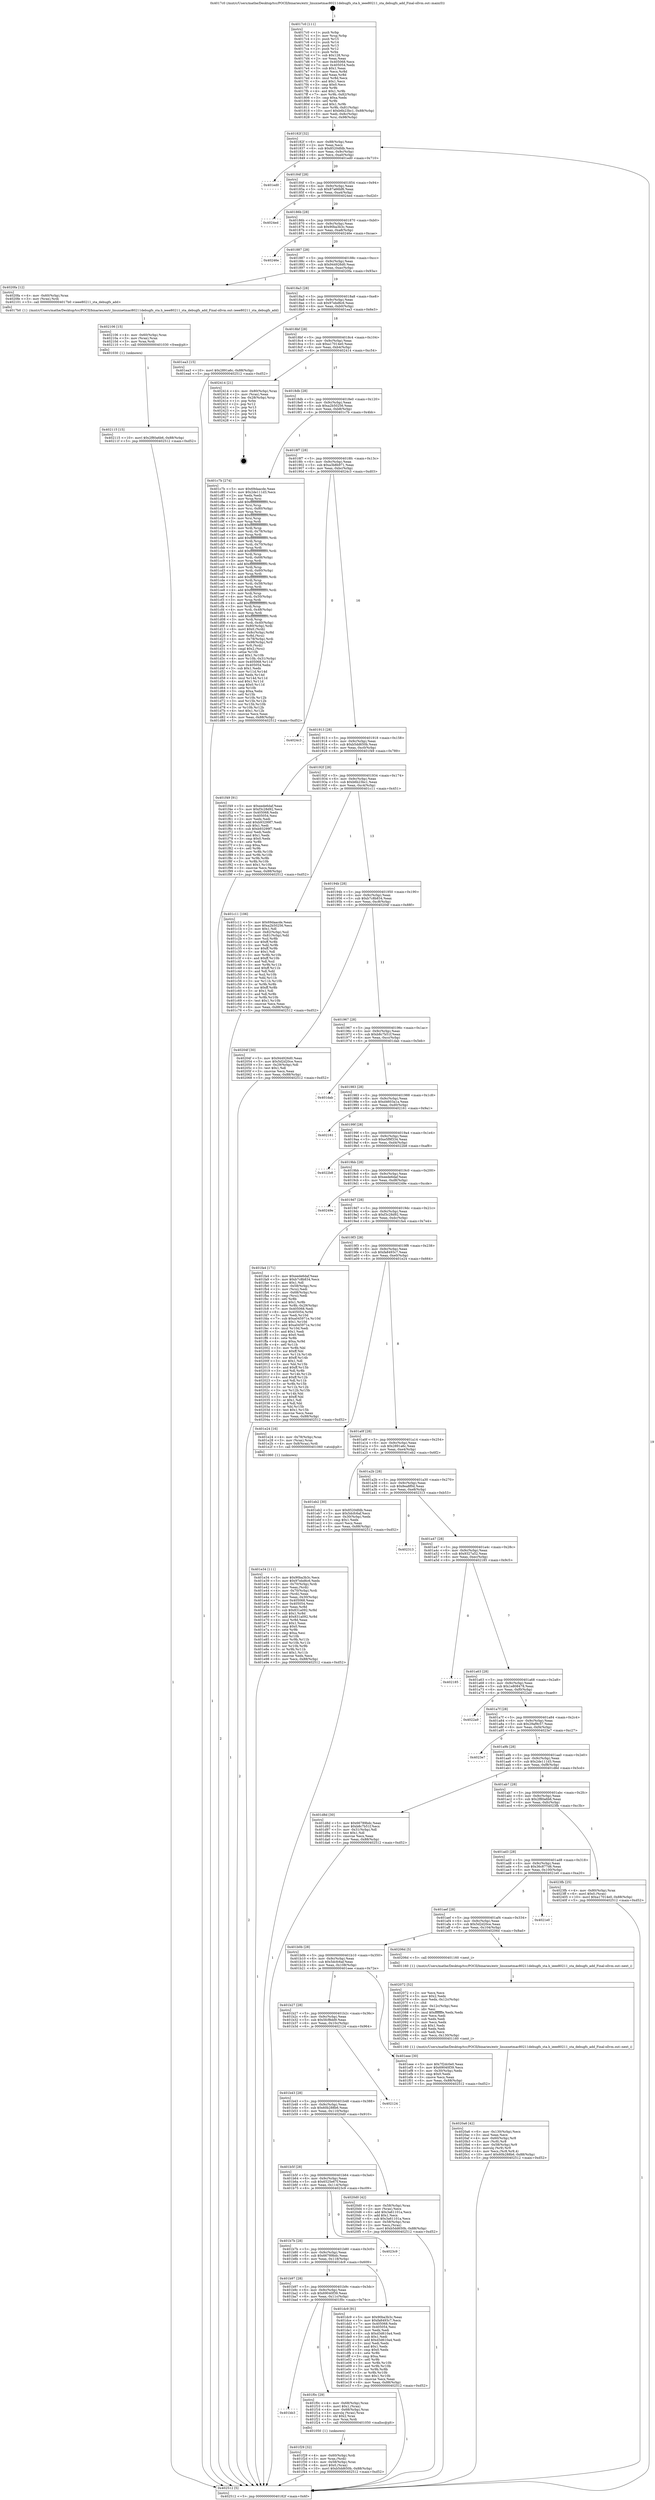 digraph "0x4017c0" {
  label = "0x4017c0 (/mnt/c/Users/mathe/Desktop/tcc/POCII/binaries/extr_linuxnetmac80211debugfs_sta.h_ieee80211_sta_debugfs_add_Final-ollvm.out::main(0))"
  labelloc = "t"
  node[shape=record]

  Entry [label="",width=0.3,height=0.3,shape=circle,fillcolor=black,style=filled]
  "0x40182f" [label="{
     0x40182f [32]\l
     | [instrs]\l
     &nbsp;&nbsp;0x40182f \<+6\>: mov -0x88(%rbp),%eax\l
     &nbsp;&nbsp;0x401835 \<+2\>: mov %eax,%ecx\l
     &nbsp;&nbsp;0x401837 \<+6\>: sub $0x8520dfdb,%ecx\l
     &nbsp;&nbsp;0x40183d \<+6\>: mov %eax,-0x9c(%rbp)\l
     &nbsp;&nbsp;0x401843 \<+6\>: mov %ecx,-0xa0(%rbp)\l
     &nbsp;&nbsp;0x401849 \<+6\>: je 0000000000401ed0 \<main+0x710\>\l
  }"]
  "0x401ed0" [label="{
     0x401ed0\l
  }", style=dashed]
  "0x40184f" [label="{
     0x40184f [28]\l
     | [instrs]\l
     &nbsp;&nbsp;0x40184f \<+5\>: jmp 0000000000401854 \<main+0x94\>\l
     &nbsp;&nbsp;0x401854 \<+6\>: mov -0x9c(%rbp),%eax\l
     &nbsp;&nbsp;0x40185a \<+5\>: sub $0x87a66bf6,%eax\l
     &nbsp;&nbsp;0x40185f \<+6\>: mov %eax,-0xa4(%rbp)\l
     &nbsp;&nbsp;0x401865 \<+6\>: je 00000000004024ed \<main+0xd2d\>\l
  }"]
  Exit [label="",width=0.3,height=0.3,shape=circle,fillcolor=black,style=filled,peripheries=2]
  "0x4024ed" [label="{
     0x4024ed\l
  }", style=dashed]
  "0x40186b" [label="{
     0x40186b [28]\l
     | [instrs]\l
     &nbsp;&nbsp;0x40186b \<+5\>: jmp 0000000000401870 \<main+0xb0\>\l
     &nbsp;&nbsp;0x401870 \<+6\>: mov -0x9c(%rbp),%eax\l
     &nbsp;&nbsp;0x401876 \<+5\>: sub $0x90ba3b3c,%eax\l
     &nbsp;&nbsp;0x40187b \<+6\>: mov %eax,-0xa8(%rbp)\l
     &nbsp;&nbsp;0x401881 \<+6\>: je 000000000040246e \<main+0xcae\>\l
  }"]
  "0x402115" [label="{
     0x402115 [15]\l
     | [instrs]\l
     &nbsp;&nbsp;0x402115 \<+10\>: movl $0x2f80a6b6,-0x88(%rbp)\l
     &nbsp;&nbsp;0x40211f \<+5\>: jmp 0000000000402512 \<main+0xd52\>\l
  }"]
  "0x40246e" [label="{
     0x40246e\l
  }", style=dashed]
  "0x401887" [label="{
     0x401887 [28]\l
     | [instrs]\l
     &nbsp;&nbsp;0x401887 \<+5\>: jmp 000000000040188c \<main+0xcc\>\l
     &nbsp;&nbsp;0x40188c \<+6\>: mov -0x9c(%rbp),%eax\l
     &nbsp;&nbsp;0x401892 \<+5\>: sub $0x944926d0,%eax\l
     &nbsp;&nbsp;0x401897 \<+6\>: mov %eax,-0xac(%rbp)\l
     &nbsp;&nbsp;0x40189d \<+6\>: je 00000000004020fa \<main+0x93a\>\l
  }"]
  "0x402106" [label="{
     0x402106 [15]\l
     | [instrs]\l
     &nbsp;&nbsp;0x402106 \<+4\>: mov -0x60(%rbp),%rax\l
     &nbsp;&nbsp;0x40210a \<+3\>: mov (%rax),%rax\l
     &nbsp;&nbsp;0x40210d \<+3\>: mov %rax,%rdi\l
     &nbsp;&nbsp;0x402110 \<+5\>: call 0000000000401030 \<free@plt\>\l
     | [calls]\l
     &nbsp;&nbsp;0x401030 \{1\} (unknown)\l
  }"]
  "0x4020fa" [label="{
     0x4020fa [12]\l
     | [instrs]\l
     &nbsp;&nbsp;0x4020fa \<+4\>: mov -0x60(%rbp),%rax\l
     &nbsp;&nbsp;0x4020fe \<+3\>: mov (%rax),%rdi\l
     &nbsp;&nbsp;0x402101 \<+5\>: call 00000000004017b0 \<ieee80211_sta_debugfs_add\>\l
     | [calls]\l
     &nbsp;&nbsp;0x4017b0 \{1\} (/mnt/c/Users/mathe/Desktop/tcc/POCII/binaries/extr_linuxnetmac80211debugfs_sta.h_ieee80211_sta_debugfs_add_Final-ollvm.out::ieee80211_sta_debugfs_add)\l
  }"]
  "0x4018a3" [label="{
     0x4018a3 [28]\l
     | [instrs]\l
     &nbsp;&nbsp;0x4018a3 \<+5\>: jmp 00000000004018a8 \<main+0xe8\>\l
     &nbsp;&nbsp;0x4018a8 \<+6\>: mov -0x9c(%rbp),%eax\l
     &nbsp;&nbsp;0x4018ae \<+5\>: sub $0x97ebd6c6,%eax\l
     &nbsp;&nbsp;0x4018b3 \<+6\>: mov %eax,-0xb0(%rbp)\l
     &nbsp;&nbsp;0x4018b9 \<+6\>: je 0000000000401ea3 \<main+0x6e3\>\l
  }"]
  "0x4020a6" [label="{
     0x4020a6 [42]\l
     | [instrs]\l
     &nbsp;&nbsp;0x4020a6 \<+6\>: mov -0x130(%rbp),%ecx\l
     &nbsp;&nbsp;0x4020ac \<+3\>: imul %eax,%ecx\l
     &nbsp;&nbsp;0x4020af \<+4\>: mov -0x60(%rbp),%r8\l
     &nbsp;&nbsp;0x4020b3 \<+3\>: mov (%r8),%r8\l
     &nbsp;&nbsp;0x4020b6 \<+4\>: mov -0x58(%rbp),%r9\l
     &nbsp;&nbsp;0x4020ba \<+3\>: movslq (%r9),%r9\l
     &nbsp;&nbsp;0x4020bd \<+4\>: mov %ecx,(%r8,%r9,4)\l
     &nbsp;&nbsp;0x4020c1 \<+10\>: movl $0x60b288b6,-0x88(%rbp)\l
     &nbsp;&nbsp;0x4020cb \<+5\>: jmp 0000000000402512 \<main+0xd52\>\l
  }"]
  "0x401ea3" [label="{
     0x401ea3 [15]\l
     | [instrs]\l
     &nbsp;&nbsp;0x401ea3 \<+10\>: movl $0x2891a6c,-0x88(%rbp)\l
     &nbsp;&nbsp;0x401ead \<+5\>: jmp 0000000000402512 \<main+0xd52\>\l
  }"]
  "0x4018bf" [label="{
     0x4018bf [28]\l
     | [instrs]\l
     &nbsp;&nbsp;0x4018bf \<+5\>: jmp 00000000004018c4 \<main+0x104\>\l
     &nbsp;&nbsp;0x4018c4 \<+6\>: mov -0x9c(%rbp),%eax\l
     &nbsp;&nbsp;0x4018ca \<+5\>: sub $0xa17014e0,%eax\l
     &nbsp;&nbsp;0x4018cf \<+6\>: mov %eax,-0xb4(%rbp)\l
     &nbsp;&nbsp;0x4018d5 \<+6\>: je 0000000000402414 \<main+0xc54\>\l
  }"]
  "0x402072" [label="{
     0x402072 [52]\l
     | [instrs]\l
     &nbsp;&nbsp;0x402072 \<+2\>: xor %ecx,%ecx\l
     &nbsp;&nbsp;0x402074 \<+5\>: mov $0x2,%edx\l
     &nbsp;&nbsp;0x402079 \<+6\>: mov %edx,-0x12c(%rbp)\l
     &nbsp;&nbsp;0x40207f \<+1\>: cltd\l
     &nbsp;&nbsp;0x402080 \<+6\>: mov -0x12c(%rbp),%esi\l
     &nbsp;&nbsp;0x402086 \<+2\>: idiv %esi\l
     &nbsp;&nbsp;0x402088 \<+6\>: imul $0xfffffffe,%edx,%edx\l
     &nbsp;&nbsp;0x40208e \<+2\>: mov %ecx,%edi\l
     &nbsp;&nbsp;0x402090 \<+2\>: sub %edx,%edi\l
     &nbsp;&nbsp;0x402092 \<+2\>: mov %ecx,%edx\l
     &nbsp;&nbsp;0x402094 \<+3\>: sub $0x1,%edx\l
     &nbsp;&nbsp;0x402097 \<+2\>: add %edx,%edi\l
     &nbsp;&nbsp;0x402099 \<+2\>: sub %edi,%ecx\l
     &nbsp;&nbsp;0x40209b \<+6\>: mov %ecx,-0x130(%rbp)\l
     &nbsp;&nbsp;0x4020a1 \<+5\>: call 0000000000401160 \<next_i\>\l
     | [calls]\l
     &nbsp;&nbsp;0x401160 \{1\} (/mnt/c/Users/mathe/Desktop/tcc/POCII/binaries/extr_linuxnetmac80211debugfs_sta.h_ieee80211_sta_debugfs_add_Final-ollvm.out::next_i)\l
  }"]
  "0x402414" [label="{
     0x402414 [21]\l
     | [instrs]\l
     &nbsp;&nbsp;0x402414 \<+4\>: mov -0x80(%rbp),%rax\l
     &nbsp;&nbsp;0x402418 \<+2\>: mov (%rax),%eax\l
     &nbsp;&nbsp;0x40241a \<+4\>: lea -0x28(%rbp),%rsp\l
     &nbsp;&nbsp;0x40241e \<+1\>: pop %rbx\l
     &nbsp;&nbsp;0x40241f \<+2\>: pop %r12\l
     &nbsp;&nbsp;0x402421 \<+2\>: pop %r13\l
     &nbsp;&nbsp;0x402423 \<+2\>: pop %r14\l
     &nbsp;&nbsp;0x402425 \<+2\>: pop %r15\l
     &nbsp;&nbsp;0x402427 \<+1\>: pop %rbp\l
     &nbsp;&nbsp;0x402428 \<+1\>: ret\l
  }"]
  "0x4018db" [label="{
     0x4018db [28]\l
     | [instrs]\l
     &nbsp;&nbsp;0x4018db \<+5\>: jmp 00000000004018e0 \<main+0x120\>\l
     &nbsp;&nbsp;0x4018e0 \<+6\>: mov -0x9c(%rbp),%eax\l
     &nbsp;&nbsp;0x4018e6 \<+5\>: sub $0xa2b50256,%eax\l
     &nbsp;&nbsp;0x4018eb \<+6\>: mov %eax,-0xb8(%rbp)\l
     &nbsp;&nbsp;0x4018f1 \<+6\>: je 0000000000401c7b \<main+0x4bb\>\l
  }"]
  "0x401f29" [label="{
     0x401f29 [32]\l
     | [instrs]\l
     &nbsp;&nbsp;0x401f29 \<+4\>: mov -0x60(%rbp),%rdi\l
     &nbsp;&nbsp;0x401f2d \<+3\>: mov %rax,(%rdi)\l
     &nbsp;&nbsp;0x401f30 \<+4\>: mov -0x58(%rbp),%rax\l
     &nbsp;&nbsp;0x401f34 \<+6\>: movl $0x0,(%rax)\l
     &nbsp;&nbsp;0x401f3a \<+10\>: movl $0xb5dd650b,-0x88(%rbp)\l
     &nbsp;&nbsp;0x401f44 \<+5\>: jmp 0000000000402512 \<main+0xd52\>\l
  }"]
  "0x401c7b" [label="{
     0x401c7b [274]\l
     | [instrs]\l
     &nbsp;&nbsp;0x401c7b \<+5\>: mov $0x69daacde,%eax\l
     &nbsp;&nbsp;0x401c80 \<+5\>: mov $0x2de111d3,%ecx\l
     &nbsp;&nbsp;0x401c85 \<+2\>: xor %edx,%edx\l
     &nbsp;&nbsp;0x401c87 \<+3\>: mov %rsp,%rsi\l
     &nbsp;&nbsp;0x401c8a \<+4\>: add $0xfffffffffffffff0,%rsi\l
     &nbsp;&nbsp;0x401c8e \<+3\>: mov %rsi,%rsp\l
     &nbsp;&nbsp;0x401c91 \<+4\>: mov %rsi,-0x80(%rbp)\l
     &nbsp;&nbsp;0x401c95 \<+3\>: mov %rsp,%rsi\l
     &nbsp;&nbsp;0x401c98 \<+4\>: add $0xfffffffffffffff0,%rsi\l
     &nbsp;&nbsp;0x401c9c \<+3\>: mov %rsi,%rsp\l
     &nbsp;&nbsp;0x401c9f \<+3\>: mov %rsp,%rdi\l
     &nbsp;&nbsp;0x401ca2 \<+4\>: add $0xfffffffffffffff0,%rdi\l
     &nbsp;&nbsp;0x401ca6 \<+3\>: mov %rdi,%rsp\l
     &nbsp;&nbsp;0x401ca9 \<+4\>: mov %rdi,-0x78(%rbp)\l
     &nbsp;&nbsp;0x401cad \<+3\>: mov %rsp,%rdi\l
     &nbsp;&nbsp;0x401cb0 \<+4\>: add $0xfffffffffffffff0,%rdi\l
     &nbsp;&nbsp;0x401cb4 \<+3\>: mov %rdi,%rsp\l
     &nbsp;&nbsp;0x401cb7 \<+4\>: mov %rdi,-0x70(%rbp)\l
     &nbsp;&nbsp;0x401cbb \<+3\>: mov %rsp,%rdi\l
     &nbsp;&nbsp;0x401cbe \<+4\>: add $0xfffffffffffffff0,%rdi\l
     &nbsp;&nbsp;0x401cc2 \<+3\>: mov %rdi,%rsp\l
     &nbsp;&nbsp;0x401cc5 \<+4\>: mov %rdi,-0x68(%rbp)\l
     &nbsp;&nbsp;0x401cc9 \<+3\>: mov %rsp,%rdi\l
     &nbsp;&nbsp;0x401ccc \<+4\>: add $0xfffffffffffffff0,%rdi\l
     &nbsp;&nbsp;0x401cd0 \<+3\>: mov %rdi,%rsp\l
     &nbsp;&nbsp;0x401cd3 \<+4\>: mov %rdi,-0x60(%rbp)\l
     &nbsp;&nbsp;0x401cd7 \<+3\>: mov %rsp,%rdi\l
     &nbsp;&nbsp;0x401cda \<+4\>: add $0xfffffffffffffff0,%rdi\l
     &nbsp;&nbsp;0x401cde \<+3\>: mov %rdi,%rsp\l
     &nbsp;&nbsp;0x401ce1 \<+4\>: mov %rdi,-0x58(%rbp)\l
     &nbsp;&nbsp;0x401ce5 \<+3\>: mov %rsp,%rdi\l
     &nbsp;&nbsp;0x401ce8 \<+4\>: add $0xfffffffffffffff0,%rdi\l
     &nbsp;&nbsp;0x401cec \<+3\>: mov %rdi,%rsp\l
     &nbsp;&nbsp;0x401cef \<+4\>: mov %rdi,-0x50(%rbp)\l
     &nbsp;&nbsp;0x401cf3 \<+3\>: mov %rsp,%rdi\l
     &nbsp;&nbsp;0x401cf6 \<+4\>: add $0xfffffffffffffff0,%rdi\l
     &nbsp;&nbsp;0x401cfa \<+3\>: mov %rdi,%rsp\l
     &nbsp;&nbsp;0x401cfd \<+4\>: mov %rdi,-0x48(%rbp)\l
     &nbsp;&nbsp;0x401d01 \<+3\>: mov %rsp,%rdi\l
     &nbsp;&nbsp;0x401d04 \<+4\>: add $0xfffffffffffffff0,%rdi\l
     &nbsp;&nbsp;0x401d08 \<+3\>: mov %rdi,%rsp\l
     &nbsp;&nbsp;0x401d0b \<+4\>: mov %rdi,-0x40(%rbp)\l
     &nbsp;&nbsp;0x401d0f \<+4\>: mov -0x80(%rbp),%rdi\l
     &nbsp;&nbsp;0x401d13 \<+6\>: movl $0x0,(%rdi)\l
     &nbsp;&nbsp;0x401d19 \<+7\>: mov -0x8c(%rbp),%r8d\l
     &nbsp;&nbsp;0x401d20 \<+3\>: mov %r8d,(%rsi)\l
     &nbsp;&nbsp;0x401d23 \<+4\>: mov -0x78(%rbp),%rdi\l
     &nbsp;&nbsp;0x401d27 \<+7\>: mov -0x98(%rbp),%r9\l
     &nbsp;&nbsp;0x401d2e \<+3\>: mov %r9,(%rdi)\l
     &nbsp;&nbsp;0x401d31 \<+3\>: cmpl $0x2,(%rsi)\l
     &nbsp;&nbsp;0x401d34 \<+4\>: setne %r10b\l
     &nbsp;&nbsp;0x401d38 \<+4\>: and $0x1,%r10b\l
     &nbsp;&nbsp;0x401d3c \<+4\>: mov %r10b,-0x31(%rbp)\l
     &nbsp;&nbsp;0x401d40 \<+8\>: mov 0x405068,%r11d\l
     &nbsp;&nbsp;0x401d48 \<+7\>: mov 0x405054,%ebx\l
     &nbsp;&nbsp;0x401d4f \<+3\>: sub $0x1,%edx\l
     &nbsp;&nbsp;0x401d52 \<+3\>: mov %r11d,%r14d\l
     &nbsp;&nbsp;0x401d55 \<+3\>: add %edx,%r14d\l
     &nbsp;&nbsp;0x401d58 \<+4\>: imul %r14d,%r11d\l
     &nbsp;&nbsp;0x401d5c \<+4\>: and $0x1,%r11d\l
     &nbsp;&nbsp;0x401d60 \<+4\>: cmp $0x0,%r11d\l
     &nbsp;&nbsp;0x401d64 \<+4\>: sete %r10b\l
     &nbsp;&nbsp;0x401d68 \<+3\>: cmp $0xa,%ebx\l
     &nbsp;&nbsp;0x401d6b \<+4\>: setl %r15b\l
     &nbsp;&nbsp;0x401d6f \<+3\>: mov %r10b,%r12b\l
     &nbsp;&nbsp;0x401d72 \<+3\>: and %r15b,%r12b\l
     &nbsp;&nbsp;0x401d75 \<+3\>: xor %r15b,%r10b\l
     &nbsp;&nbsp;0x401d78 \<+3\>: or %r10b,%r12b\l
     &nbsp;&nbsp;0x401d7b \<+4\>: test $0x1,%r12b\l
     &nbsp;&nbsp;0x401d7f \<+3\>: cmovne %ecx,%eax\l
     &nbsp;&nbsp;0x401d82 \<+6\>: mov %eax,-0x88(%rbp)\l
     &nbsp;&nbsp;0x401d88 \<+5\>: jmp 0000000000402512 \<main+0xd52\>\l
  }"]
  "0x4018f7" [label="{
     0x4018f7 [28]\l
     | [instrs]\l
     &nbsp;&nbsp;0x4018f7 \<+5\>: jmp 00000000004018fc \<main+0x13c\>\l
     &nbsp;&nbsp;0x4018fc \<+6\>: mov -0x9c(%rbp),%eax\l
     &nbsp;&nbsp;0x401902 \<+5\>: sub $0xa3b8b971,%eax\l
     &nbsp;&nbsp;0x401907 \<+6\>: mov %eax,-0xbc(%rbp)\l
     &nbsp;&nbsp;0x40190d \<+6\>: je 00000000004024c3 \<main+0xd03\>\l
  }"]
  "0x401bb3" [label="{
     0x401bb3\l
  }", style=dashed]
  "0x4024c3" [label="{
     0x4024c3\l
  }", style=dashed]
  "0x401913" [label="{
     0x401913 [28]\l
     | [instrs]\l
     &nbsp;&nbsp;0x401913 \<+5\>: jmp 0000000000401918 \<main+0x158\>\l
     &nbsp;&nbsp;0x401918 \<+6\>: mov -0x9c(%rbp),%eax\l
     &nbsp;&nbsp;0x40191e \<+5\>: sub $0xb5dd650b,%eax\l
     &nbsp;&nbsp;0x401923 \<+6\>: mov %eax,-0xc0(%rbp)\l
     &nbsp;&nbsp;0x401929 \<+6\>: je 0000000000401f49 \<main+0x789\>\l
  }"]
  "0x401f0c" [label="{
     0x401f0c [29]\l
     | [instrs]\l
     &nbsp;&nbsp;0x401f0c \<+4\>: mov -0x68(%rbp),%rax\l
     &nbsp;&nbsp;0x401f10 \<+6\>: movl $0x1,(%rax)\l
     &nbsp;&nbsp;0x401f16 \<+4\>: mov -0x68(%rbp),%rax\l
     &nbsp;&nbsp;0x401f1a \<+3\>: movslq (%rax),%rax\l
     &nbsp;&nbsp;0x401f1d \<+4\>: shl $0x2,%rax\l
     &nbsp;&nbsp;0x401f21 \<+3\>: mov %rax,%rdi\l
     &nbsp;&nbsp;0x401f24 \<+5\>: call 0000000000401050 \<malloc@plt\>\l
     | [calls]\l
     &nbsp;&nbsp;0x401050 \{1\} (unknown)\l
  }"]
  "0x401f49" [label="{
     0x401f49 [91]\l
     | [instrs]\l
     &nbsp;&nbsp;0x401f49 \<+5\>: mov $0xeede6daf,%eax\l
     &nbsp;&nbsp;0x401f4e \<+5\>: mov $0xf3c28d92,%ecx\l
     &nbsp;&nbsp;0x401f53 \<+7\>: mov 0x405068,%edx\l
     &nbsp;&nbsp;0x401f5a \<+7\>: mov 0x405054,%esi\l
     &nbsp;&nbsp;0x401f61 \<+2\>: mov %edx,%edi\l
     &nbsp;&nbsp;0x401f63 \<+6\>: add $0xb93299f7,%edi\l
     &nbsp;&nbsp;0x401f69 \<+3\>: sub $0x1,%edi\l
     &nbsp;&nbsp;0x401f6c \<+6\>: sub $0xb93299f7,%edi\l
     &nbsp;&nbsp;0x401f72 \<+3\>: imul %edi,%edx\l
     &nbsp;&nbsp;0x401f75 \<+3\>: and $0x1,%edx\l
     &nbsp;&nbsp;0x401f78 \<+3\>: cmp $0x0,%edx\l
     &nbsp;&nbsp;0x401f7b \<+4\>: sete %r8b\l
     &nbsp;&nbsp;0x401f7f \<+3\>: cmp $0xa,%esi\l
     &nbsp;&nbsp;0x401f82 \<+4\>: setl %r9b\l
     &nbsp;&nbsp;0x401f86 \<+3\>: mov %r8b,%r10b\l
     &nbsp;&nbsp;0x401f89 \<+3\>: and %r9b,%r10b\l
     &nbsp;&nbsp;0x401f8c \<+3\>: xor %r9b,%r8b\l
     &nbsp;&nbsp;0x401f8f \<+3\>: or %r8b,%r10b\l
     &nbsp;&nbsp;0x401f92 \<+4\>: test $0x1,%r10b\l
     &nbsp;&nbsp;0x401f96 \<+3\>: cmovne %ecx,%eax\l
     &nbsp;&nbsp;0x401f99 \<+6\>: mov %eax,-0x88(%rbp)\l
     &nbsp;&nbsp;0x401f9f \<+5\>: jmp 0000000000402512 \<main+0xd52\>\l
  }"]
  "0x40192f" [label="{
     0x40192f [28]\l
     | [instrs]\l
     &nbsp;&nbsp;0x40192f \<+5\>: jmp 0000000000401934 \<main+0x174\>\l
     &nbsp;&nbsp;0x401934 \<+6\>: mov -0x9c(%rbp),%eax\l
     &nbsp;&nbsp;0x40193a \<+5\>: sub $0xb6b23bc1,%eax\l
     &nbsp;&nbsp;0x40193f \<+6\>: mov %eax,-0xc4(%rbp)\l
     &nbsp;&nbsp;0x401945 \<+6\>: je 0000000000401c11 \<main+0x451\>\l
  }"]
  "0x401e34" [label="{
     0x401e34 [111]\l
     | [instrs]\l
     &nbsp;&nbsp;0x401e34 \<+5\>: mov $0x90ba3b3c,%ecx\l
     &nbsp;&nbsp;0x401e39 \<+5\>: mov $0x97ebd6c6,%edx\l
     &nbsp;&nbsp;0x401e3e \<+4\>: mov -0x70(%rbp),%rdi\l
     &nbsp;&nbsp;0x401e42 \<+2\>: mov %eax,(%rdi)\l
     &nbsp;&nbsp;0x401e44 \<+4\>: mov -0x70(%rbp),%rdi\l
     &nbsp;&nbsp;0x401e48 \<+2\>: mov (%rdi),%eax\l
     &nbsp;&nbsp;0x401e4a \<+3\>: mov %eax,-0x30(%rbp)\l
     &nbsp;&nbsp;0x401e4d \<+7\>: mov 0x405068,%eax\l
     &nbsp;&nbsp;0x401e54 \<+7\>: mov 0x405054,%esi\l
     &nbsp;&nbsp;0x401e5b \<+3\>: mov %eax,%r8d\l
     &nbsp;&nbsp;0x401e5e \<+7\>: sub $0x831a092,%r8d\l
     &nbsp;&nbsp;0x401e65 \<+4\>: sub $0x1,%r8d\l
     &nbsp;&nbsp;0x401e69 \<+7\>: add $0x831a092,%r8d\l
     &nbsp;&nbsp;0x401e70 \<+4\>: imul %r8d,%eax\l
     &nbsp;&nbsp;0x401e74 \<+3\>: and $0x1,%eax\l
     &nbsp;&nbsp;0x401e77 \<+3\>: cmp $0x0,%eax\l
     &nbsp;&nbsp;0x401e7a \<+4\>: sete %r9b\l
     &nbsp;&nbsp;0x401e7e \<+3\>: cmp $0xa,%esi\l
     &nbsp;&nbsp;0x401e81 \<+4\>: setl %r10b\l
     &nbsp;&nbsp;0x401e85 \<+3\>: mov %r9b,%r11b\l
     &nbsp;&nbsp;0x401e88 \<+3\>: and %r10b,%r11b\l
     &nbsp;&nbsp;0x401e8b \<+3\>: xor %r10b,%r9b\l
     &nbsp;&nbsp;0x401e8e \<+3\>: or %r9b,%r11b\l
     &nbsp;&nbsp;0x401e91 \<+4\>: test $0x1,%r11b\l
     &nbsp;&nbsp;0x401e95 \<+3\>: cmovne %edx,%ecx\l
     &nbsp;&nbsp;0x401e98 \<+6\>: mov %ecx,-0x88(%rbp)\l
     &nbsp;&nbsp;0x401e9e \<+5\>: jmp 0000000000402512 \<main+0xd52\>\l
  }"]
  "0x401c11" [label="{
     0x401c11 [106]\l
     | [instrs]\l
     &nbsp;&nbsp;0x401c11 \<+5\>: mov $0x69daacde,%eax\l
     &nbsp;&nbsp;0x401c16 \<+5\>: mov $0xa2b50256,%ecx\l
     &nbsp;&nbsp;0x401c1b \<+2\>: mov $0x1,%dl\l
     &nbsp;&nbsp;0x401c1d \<+7\>: mov -0x82(%rbp),%sil\l
     &nbsp;&nbsp;0x401c24 \<+7\>: mov -0x81(%rbp),%dil\l
     &nbsp;&nbsp;0x401c2b \<+3\>: mov %sil,%r8b\l
     &nbsp;&nbsp;0x401c2e \<+4\>: xor $0xff,%r8b\l
     &nbsp;&nbsp;0x401c32 \<+3\>: mov %dil,%r9b\l
     &nbsp;&nbsp;0x401c35 \<+4\>: xor $0xff,%r9b\l
     &nbsp;&nbsp;0x401c39 \<+3\>: xor $0x1,%dl\l
     &nbsp;&nbsp;0x401c3c \<+3\>: mov %r8b,%r10b\l
     &nbsp;&nbsp;0x401c3f \<+4\>: and $0xff,%r10b\l
     &nbsp;&nbsp;0x401c43 \<+3\>: and %dl,%sil\l
     &nbsp;&nbsp;0x401c46 \<+3\>: mov %r9b,%r11b\l
     &nbsp;&nbsp;0x401c49 \<+4\>: and $0xff,%r11b\l
     &nbsp;&nbsp;0x401c4d \<+3\>: and %dl,%dil\l
     &nbsp;&nbsp;0x401c50 \<+3\>: or %sil,%r10b\l
     &nbsp;&nbsp;0x401c53 \<+3\>: or %dil,%r11b\l
     &nbsp;&nbsp;0x401c56 \<+3\>: xor %r11b,%r10b\l
     &nbsp;&nbsp;0x401c59 \<+3\>: or %r9b,%r8b\l
     &nbsp;&nbsp;0x401c5c \<+4\>: xor $0xff,%r8b\l
     &nbsp;&nbsp;0x401c60 \<+3\>: or $0x1,%dl\l
     &nbsp;&nbsp;0x401c63 \<+3\>: and %dl,%r8b\l
     &nbsp;&nbsp;0x401c66 \<+3\>: or %r8b,%r10b\l
     &nbsp;&nbsp;0x401c69 \<+4\>: test $0x1,%r10b\l
     &nbsp;&nbsp;0x401c6d \<+3\>: cmovne %ecx,%eax\l
     &nbsp;&nbsp;0x401c70 \<+6\>: mov %eax,-0x88(%rbp)\l
     &nbsp;&nbsp;0x401c76 \<+5\>: jmp 0000000000402512 \<main+0xd52\>\l
  }"]
  "0x40194b" [label="{
     0x40194b [28]\l
     | [instrs]\l
     &nbsp;&nbsp;0x40194b \<+5\>: jmp 0000000000401950 \<main+0x190\>\l
     &nbsp;&nbsp;0x401950 \<+6\>: mov -0x9c(%rbp),%eax\l
     &nbsp;&nbsp;0x401956 \<+5\>: sub $0xb7c8b834,%eax\l
     &nbsp;&nbsp;0x40195b \<+6\>: mov %eax,-0xc8(%rbp)\l
     &nbsp;&nbsp;0x401961 \<+6\>: je 000000000040204f \<main+0x88f\>\l
  }"]
  "0x402512" [label="{
     0x402512 [5]\l
     | [instrs]\l
     &nbsp;&nbsp;0x402512 \<+5\>: jmp 000000000040182f \<main+0x6f\>\l
  }"]
  "0x4017c0" [label="{
     0x4017c0 [111]\l
     | [instrs]\l
     &nbsp;&nbsp;0x4017c0 \<+1\>: push %rbp\l
     &nbsp;&nbsp;0x4017c1 \<+3\>: mov %rsp,%rbp\l
     &nbsp;&nbsp;0x4017c4 \<+2\>: push %r15\l
     &nbsp;&nbsp;0x4017c6 \<+2\>: push %r14\l
     &nbsp;&nbsp;0x4017c8 \<+2\>: push %r13\l
     &nbsp;&nbsp;0x4017ca \<+2\>: push %r12\l
     &nbsp;&nbsp;0x4017cc \<+1\>: push %rbx\l
     &nbsp;&nbsp;0x4017cd \<+7\>: sub $0x128,%rsp\l
     &nbsp;&nbsp;0x4017d4 \<+2\>: xor %eax,%eax\l
     &nbsp;&nbsp;0x4017d6 \<+7\>: mov 0x405068,%ecx\l
     &nbsp;&nbsp;0x4017dd \<+7\>: mov 0x405054,%edx\l
     &nbsp;&nbsp;0x4017e4 \<+3\>: sub $0x1,%eax\l
     &nbsp;&nbsp;0x4017e7 \<+3\>: mov %ecx,%r8d\l
     &nbsp;&nbsp;0x4017ea \<+3\>: add %eax,%r8d\l
     &nbsp;&nbsp;0x4017ed \<+4\>: imul %r8d,%ecx\l
     &nbsp;&nbsp;0x4017f1 \<+3\>: and $0x1,%ecx\l
     &nbsp;&nbsp;0x4017f4 \<+3\>: cmp $0x0,%ecx\l
     &nbsp;&nbsp;0x4017f7 \<+4\>: sete %r9b\l
     &nbsp;&nbsp;0x4017fb \<+4\>: and $0x1,%r9b\l
     &nbsp;&nbsp;0x4017ff \<+7\>: mov %r9b,-0x82(%rbp)\l
     &nbsp;&nbsp;0x401806 \<+3\>: cmp $0xa,%edx\l
     &nbsp;&nbsp;0x401809 \<+4\>: setl %r9b\l
     &nbsp;&nbsp;0x40180d \<+4\>: and $0x1,%r9b\l
     &nbsp;&nbsp;0x401811 \<+7\>: mov %r9b,-0x81(%rbp)\l
     &nbsp;&nbsp;0x401818 \<+10\>: movl $0xb6b23bc1,-0x88(%rbp)\l
     &nbsp;&nbsp;0x401822 \<+6\>: mov %edi,-0x8c(%rbp)\l
     &nbsp;&nbsp;0x401828 \<+7\>: mov %rsi,-0x98(%rbp)\l
  }"]
  "0x401b97" [label="{
     0x401b97 [28]\l
     | [instrs]\l
     &nbsp;&nbsp;0x401b97 \<+5\>: jmp 0000000000401b9c \<main+0x3dc\>\l
     &nbsp;&nbsp;0x401b9c \<+6\>: mov -0x9c(%rbp),%eax\l
     &nbsp;&nbsp;0x401ba2 \<+5\>: sub $0x69040f39,%eax\l
     &nbsp;&nbsp;0x401ba7 \<+6\>: mov %eax,-0x11c(%rbp)\l
     &nbsp;&nbsp;0x401bad \<+6\>: je 0000000000401f0c \<main+0x74c\>\l
  }"]
  "0x401dc9" [label="{
     0x401dc9 [91]\l
     | [instrs]\l
     &nbsp;&nbsp;0x401dc9 \<+5\>: mov $0x90ba3b3c,%eax\l
     &nbsp;&nbsp;0x401dce \<+5\>: mov $0xfa8493c7,%ecx\l
     &nbsp;&nbsp;0x401dd3 \<+7\>: mov 0x405068,%edx\l
     &nbsp;&nbsp;0x401dda \<+7\>: mov 0x405054,%esi\l
     &nbsp;&nbsp;0x401de1 \<+2\>: mov %edx,%edi\l
     &nbsp;&nbsp;0x401de3 \<+6\>: sub $0xd3d610a4,%edi\l
     &nbsp;&nbsp;0x401de9 \<+3\>: sub $0x1,%edi\l
     &nbsp;&nbsp;0x401dec \<+6\>: add $0xd3d610a4,%edi\l
     &nbsp;&nbsp;0x401df2 \<+3\>: imul %edi,%edx\l
     &nbsp;&nbsp;0x401df5 \<+3\>: and $0x1,%edx\l
     &nbsp;&nbsp;0x401df8 \<+3\>: cmp $0x0,%edx\l
     &nbsp;&nbsp;0x401dfb \<+4\>: sete %r8b\l
     &nbsp;&nbsp;0x401dff \<+3\>: cmp $0xa,%esi\l
     &nbsp;&nbsp;0x401e02 \<+4\>: setl %r9b\l
     &nbsp;&nbsp;0x401e06 \<+3\>: mov %r8b,%r10b\l
     &nbsp;&nbsp;0x401e09 \<+3\>: and %r9b,%r10b\l
     &nbsp;&nbsp;0x401e0c \<+3\>: xor %r9b,%r8b\l
     &nbsp;&nbsp;0x401e0f \<+3\>: or %r8b,%r10b\l
     &nbsp;&nbsp;0x401e12 \<+4\>: test $0x1,%r10b\l
     &nbsp;&nbsp;0x401e16 \<+3\>: cmovne %ecx,%eax\l
     &nbsp;&nbsp;0x401e19 \<+6\>: mov %eax,-0x88(%rbp)\l
     &nbsp;&nbsp;0x401e1f \<+5\>: jmp 0000000000402512 \<main+0xd52\>\l
  }"]
  "0x40204f" [label="{
     0x40204f [30]\l
     | [instrs]\l
     &nbsp;&nbsp;0x40204f \<+5\>: mov $0x944926d0,%eax\l
     &nbsp;&nbsp;0x402054 \<+5\>: mov $0x5d2d20ce,%ecx\l
     &nbsp;&nbsp;0x402059 \<+3\>: mov -0x29(%rbp),%dl\l
     &nbsp;&nbsp;0x40205c \<+3\>: test $0x1,%dl\l
     &nbsp;&nbsp;0x40205f \<+3\>: cmovne %ecx,%eax\l
     &nbsp;&nbsp;0x402062 \<+6\>: mov %eax,-0x88(%rbp)\l
     &nbsp;&nbsp;0x402068 \<+5\>: jmp 0000000000402512 \<main+0xd52\>\l
  }"]
  "0x401967" [label="{
     0x401967 [28]\l
     | [instrs]\l
     &nbsp;&nbsp;0x401967 \<+5\>: jmp 000000000040196c \<main+0x1ac\>\l
     &nbsp;&nbsp;0x40196c \<+6\>: mov -0x9c(%rbp),%eax\l
     &nbsp;&nbsp;0x401972 \<+5\>: sub $0xb8c7b51f,%eax\l
     &nbsp;&nbsp;0x401977 \<+6\>: mov %eax,-0xcc(%rbp)\l
     &nbsp;&nbsp;0x40197d \<+6\>: je 0000000000401dab \<main+0x5eb\>\l
  }"]
  "0x401b7b" [label="{
     0x401b7b [28]\l
     | [instrs]\l
     &nbsp;&nbsp;0x401b7b \<+5\>: jmp 0000000000401b80 \<main+0x3c0\>\l
     &nbsp;&nbsp;0x401b80 \<+6\>: mov -0x9c(%rbp),%eax\l
     &nbsp;&nbsp;0x401b86 \<+5\>: sub $0x66789bdc,%eax\l
     &nbsp;&nbsp;0x401b8b \<+6\>: mov %eax,-0x118(%rbp)\l
     &nbsp;&nbsp;0x401b91 \<+6\>: je 0000000000401dc9 \<main+0x609\>\l
  }"]
  "0x401dab" [label="{
     0x401dab\l
  }", style=dashed]
  "0x401983" [label="{
     0x401983 [28]\l
     | [instrs]\l
     &nbsp;&nbsp;0x401983 \<+5\>: jmp 0000000000401988 \<main+0x1c8\>\l
     &nbsp;&nbsp;0x401988 \<+6\>: mov -0x9c(%rbp),%eax\l
     &nbsp;&nbsp;0x40198e \<+5\>: sub $0xd4603a1a,%eax\l
     &nbsp;&nbsp;0x401993 \<+6\>: mov %eax,-0xd0(%rbp)\l
     &nbsp;&nbsp;0x401999 \<+6\>: je 0000000000402161 \<main+0x9a1\>\l
  }"]
  "0x4023c9" [label="{
     0x4023c9\l
  }", style=dashed]
  "0x402161" [label="{
     0x402161\l
  }", style=dashed]
  "0x40199f" [label="{
     0x40199f [28]\l
     | [instrs]\l
     &nbsp;&nbsp;0x40199f \<+5\>: jmp 00000000004019a4 \<main+0x1e4\>\l
     &nbsp;&nbsp;0x4019a4 \<+6\>: mov -0x9c(%rbp),%eax\l
     &nbsp;&nbsp;0x4019aa \<+5\>: sub $0xe5f9f334,%eax\l
     &nbsp;&nbsp;0x4019af \<+6\>: mov %eax,-0xd4(%rbp)\l
     &nbsp;&nbsp;0x4019b5 \<+6\>: je 00000000004022b8 \<main+0xaf8\>\l
  }"]
  "0x401b5f" [label="{
     0x401b5f [28]\l
     | [instrs]\l
     &nbsp;&nbsp;0x401b5f \<+5\>: jmp 0000000000401b64 \<main+0x3a4\>\l
     &nbsp;&nbsp;0x401b64 \<+6\>: mov -0x9c(%rbp),%eax\l
     &nbsp;&nbsp;0x401b6a \<+5\>: sub $0x6525e67f,%eax\l
     &nbsp;&nbsp;0x401b6f \<+6\>: mov %eax,-0x114(%rbp)\l
     &nbsp;&nbsp;0x401b75 \<+6\>: je 00000000004023c9 \<main+0xc09\>\l
  }"]
  "0x4022b8" [label="{
     0x4022b8\l
  }", style=dashed]
  "0x4019bb" [label="{
     0x4019bb [28]\l
     | [instrs]\l
     &nbsp;&nbsp;0x4019bb \<+5\>: jmp 00000000004019c0 \<main+0x200\>\l
     &nbsp;&nbsp;0x4019c0 \<+6\>: mov -0x9c(%rbp),%eax\l
     &nbsp;&nbsp;0x4019c6 \<+5\>: sub $0xeede6daf,%eax\l
     &nbsp;&nbsp;0x4019cb \<+6\>: mov %eax,-0xd8(%rbp)\l
     &nbsp;&nbsp;0x4019d1 \<+6\>: je 000000000040249e \<main+0xcde\>\l
  }"]
  "0x4020d0" [label="{
     0x4020d0 [42]\l
     | [instrs]\l
     &nbsp;&nbsp;0x4020d0 \<+4\>: mov -0x58(%rbp),%rax\l
     &nbsp;&nbsp;0x4020d4 \<+2\>: mov (%rax),%ecx\l
     &nbsp;&nbsp;0x4020d6 \<+6\>: add $0x3a61101a,%ecx\l
     &nbsp;&nbsp;0x4020dc \<+3\>: add $0x1,%ecx\l
     &nbsp;&nbsp;0x4020df \<+6\>: sub $0x3a61101a,%ecx\l
     &nbsp;&nbsp;0x4020e5 \<+4\>: mov -0x58(%rbp),%rax\l
     &nbsp;&nbsp;0x4020e9 \<+2\>: mov %ecx,(%rax)\l
     &nbsp;&nbsp;0x4020eb \<+10\>: movl $0xb5dd650b,-0x88(%rbp)\l
     &nbsp;&nbsp;0x4020f5 \<+5\>: jmp 0000000000402512 \<main+0xd52\>\l
  }"]
  "0x40249e" [label="{
     0x40249e\l
  }", style=dashed]
  "0x4019d7" [label="{
     0x4019d7 [28]\l
     | [instrs]\l
     &nbsp;&nbsp;0x4019d7 \<+5\>: jmp 00000000004019dc \<main+0x21c\>\l
     &nbsp;&nbsp;0x4019dc \<+6\>: mov -0x9c(%rbp),%eax\l
     &nbsp;&nbsp;0x4019e2 \<+5\>: sub $0xf3c28d92,%eax\l
     &nbsp;&nbsp;0x4019e7 \<+6\>: mov %eax,-0xdc(%rbp)\l
     &nbsp;&nbsp;0x4019ed \<+6\>: je 0000000000401fa4 \<main+0x7e4\>\l
  }"]
  "0x401b43" [label="{
     0x401b43 [28]\l
     | [instrs]\l
     &nbsp;&nbsp;0x401b43 \<+5\>: jmp 0000000000401b48 \<main+0x388\>\l
     &nbsp;&nbsp;0x401b48 \<+6\>: mov -0x9c(%rbp),%eax\l
     &nbsp;&nbsp;0x401b4e \<+5\>: sub $0x60b288b6,%eax\l
     &nbsp;&nbsp;0x401b53 \<+6\>: mov %eax,-0x110(%rbp)\l
     &nbsp;&nbsp;0x401b59 \<+6\>: je 00000000004020d0 \<main+0x910\>\l
  }"]
  "0x401fa4" [label="{
     0x401fa4 [171]\l
     | [instrs]\l
     &nbsp;&nbsp;0x401fa4 \<+5\>: mov $0xeede6daf,%eax\l
     &nbsp;&nbsp;0x401fa9 \<+5\>: mov $0xb7c8b834,%ecx\l
     &nbsp;&nbsp;0x401fae \<+2\>: mov $0x1,%dl\l
     &nbsp;&nbsp;0x401fb0 \<+4\>: mov -0x58(%rbp),%rsi\l
     &nbsp;&nbsp;0x401fb4 \<+2\>: mov (%rsi),%edi\l
     &nbsp;&nbsp;0x401fb6 \<+4\>: mov -0x68(%rbp),%rsi\l
     &nbsp;&nbsp;0x401fba \<+2\>: cmp (%rsi),%edi\l
     &nbsp;&nbsp;0x401fbc \<+4\>: setl %r8b\l
     &nbsp;&nbsp;0x401fc0 \<+4\>: and $0x1,%r8b\l
     &nbsp;&nbsp;0x401fc4 \<+4\>: mov %r8b,-0x29(%rbp)\l
     &nbsp;&nbsp;0x401fc8 \<+7\>: mov 0x405068,%edi\l
     &nbsp;&nbsp;0x401fcf \<+8\>: mov 0x405054,%r9d\l
     &nbsp;&nbsp;0x401fd7 \<+3\>: mov %edi,%r10d\l
     &nbsp;&nbsp;0x401fda \<+7\>: sub $0xa045971e,%r10d\l
     &nbsp;&nbsp;0x401fe1 \<+4\>: sub $0x1,%r10d\l
     &nbsp;&nbsp;0x401fe5 \<+7\>: add $0xa045971e,%r10d\l
     &nbsp;&nbsp;0x401fec \<+4\>: imul %r10d,%edi\l
     &nbsp;&nbsp;0x401ff0 \<+3\>: and $0x1,%edi\l
     &nbsp;&nbsp;0x401ff3 \<+3\>: cmp $0x0,%edi\l
     &nbsp;&nbsp;0x401ff6 \<+4\>: sete %r8b\l
     &nbsp;&nbsp;0x401ffa \<+4\>: cmp $0xa,%r9d\l
     &nbsp;&nbsp;0x401ffe \<+4\>: setl %r11b\l
     &nbsp;&nbsp;0x402002 \<+3\>: mov %r8b,%bl\l
     &nbsp;&nbsp;0x402005 \<+3\>: xor $0xff,%bl\l
     &nbsp;&nbsp;0x402008 \<+3\>: mov %r11b,%r14b\l
     &nbsp;&nbsp;0x40200b \<+4\>: xor $0xff,%r14b\l
     &nbsp;&nbsp;0x40200f \<+3\>: xor $0x1,%dl\l
     &nbsp;&nbsp;0x402012 \<+3\>: mov %bl,%r15b\l
     &nbsp;&nbsp;0x402015 \<+4\>: and $0xff,%r15b\l
     &nbsp;&nbsp;0x402019 \<+3\>: and %dl,%r8b\l
     &nbsp;&nbsp;0x40201c \<+3\>: mov %r14b,%r12b\l
     &nbsp;&nbsp;0x40201f \<+4\>: and $0xff,%r12b\l
     &nbsp;&nbsp;0x402023 \<+3\>: and %dl,%r11b\l
     &nbsp;&nbsp;0x402026 \<+3\>: or %r8b,%r15b\l
     &nbsp;&nbsp;0x402029 \<+3\>: or %r11b,%r12b\l
     &nbsp;&nbsp;0x40202c \<+3\>: xor %r12b,%r15b\l
     &nbsp;&nbsp;0x40202f \<+3\>: or %r14b,%bl\l
     &nbsp;&nbsp;0x402032 \<+3\>: xor $0xff,%bl\l
     &nbsp;&nbsp;0x402035 \<+3\>: or $0x1,%dl\l
     &nbsp;&nbsp;0x402038 \<+2\>: and %dl,%bl\l
     &nbsp;&nbsp;0x40203a \<+3\>: or %bl,%r15b\l
     &nbsp;&nbsp;0x40203d \<+4\>: test $0x1,%r15b\l
     &nbsp;&nbsp;0x402041 \<+3\>: cmovne %ecx,%eax\l
     &nbsp;&nbsp;0x402044 \<+6\>: mov %eax,-0x88(%rbp)\l
     &nbsp;&nbsp;0x40204a \<+5\>: jmp 0000000000402512 \<main+0xd52\>\l
  }"]
  "0x4019f3" [label="{
     0x4019f3 [28]\l
     | [instrs]\l
     &nbsp;&nbsp;0x4019f3 \<+5\>: jmp 00000000004019f8 \<main+0x238\>\l
     &nbsp;&nbsp;0x4019f8 \<+6\>: mov -0x9c(%rbp),%eax\l
     &nbsp;&nbsp;0x4019fe \<+5\>: sub $0xfa8493c7,%eax\l
     &nbsp;&nbsp;0x401a03 \<+6\>: mov %eax,-0xe0(%rbp)\l
     &nbsp;&nbsp;0x401a09 \<+6\>: je 0000000000401e24 \<main+0x664\>\l
  }"]
  "0x402124" [label="{
     0x402124\l
  }", style=dashed]
  "0x401e24" [label="{
     0x401e24 [16]\l
     | [instrs]\l
     &nbsp;&nbsp;0x401e24 \<+4\>: mov -0x78(%rbp),%rax\l
     &nbsp;&nbsp;0x401e28 \<+3\>: mov (%rax),%rax\l
     &nbsp;&nbsp;0x401e2b \<+4\>: mov 0x8(%rax),%rdi\l
     &nbsp;&nbsp;0x401e2f \<+5\>: call 0000000000401060 \<atoi@plt\>\l
     | [calls]\l
     &nbsp;&nbsp;0x401060 \{1\} (unknown)\l
  }"]
  "0x401a0f" [label="{
     0x401a0f [28]\l
     | [instrs]\l
     &nbsp;&nbsp;0x401a0f \<+5\>: jmp 0000000000401a14 \<main+0x254\>\l
     &nbsp;&nbsp;0x401a14 \<+6\>: mov -0x9c(%rbp),%eax\l
     &nbsp;&nbsp;0x401a1a \<+5\>: sub $0x2891a6c,%eax\l
     &nbsp;&nbsp;0x401a1f \<+6\>: mov %eax,-0xe4(%rbp)\l
     &nbsp;&nbsp;0x401a25 \<+6\>: je 0000000000401eb2 \<main+0x6f2\>\l
  }"]
  "0x401b27" [label="{
     0x401b27 [28]\l
     | [instrs]\l
     &nbsp;&nbsp;0x401b27 \<+5\>: jmp 0000000000401b2c \<main+0x36c\>\l
     &nbsp;&nbsp;0x401b2c \<+6\>: mov -0x9c(%rbp),%eax\l
     &nbsp;&nbsp;0x401b32 \<+5\>: sub $0x5fcf8dd9,%eax\l
     &nbsp;&nbsp;0x401b37 \<+6\>: mov %eax,-0x10c(%rbp)\l
     &nbsp;&nbsp;0x401b3d \<+6\>: je 0000000000402124 \<main+0x964\>\l
  }"]
  "0x401eb2" [label="{
     0x401eb2 [30]\l
     | [instrs]\l
     &nbsp;&nbsp;0x401eb2 \<+5\>: mov $0x8520dfdb,%eax\l
     &nbsp;&nbsp;0x401eb7 \<+5\>: mov $0x5dcfc6af,%ecx\l
     &nbsp;&nbsp;0x401ebc \<+3\>: mov -0x30(%rbp),%edx\l
     &nbsp;&nbsp;0x401ebf \<+3\>: cmp $0x1,%edx\l
     &nbsp;&nbsp;0x401ec2 \<+3\>: cmovl %ecx,%eax\l
     &nbsp;&nbsp;0x401ec5 \<+6\>: mov %eax,-0x88(%rbp)\l
     &nbsp;&nbsp;0x401ecb \<+5\>: jmp 0000000000402512 \<main+0xd52\>\l
  }"]
  "0x401a2b" [label="{
     0x401a2b [28]\l
     | [instrs]\l
     &nbsp;&nbsp;0x401a2b \<+5\>: jmp 0000000000401a30 \<main+0x270\>\l
     &nbsp;&nbsp;0x401a30 \<+6\>: mov -0x9c(%rbp),%eax\l
     &nbsp;&nbsp;0x401a36 \<+5\>: sub $0x8ea8f0d,%eax\l
     &nbsp;&nbsp;0x401a3b \<+6\>: mov %eax,-0xe8(%rbp)\l
     &nbsp;&nbsp;0x401a41 \<+6\>: je 0000000000402313 \<main+0xb53\>\l
  }"]
  "0x401eee" [label="{
     0x401eee [30]\l
     | [instrs]\l
     &nbsp;&nbsp;0x401eee \<+5\>: mov $0x7f2dc0e0,%eax\l
     &nbsp;&nbsp;0x401ef3 \<+5\>: mov $0x69040f39,%ecx\l
     &nbsp;&nbsp;0x401ef8 \<+3\>: mov -0x30(%rbp),%edx\l
     &nbsp;&nbsp;0x401efb \<+3\>: cmp $0x0,%edx\l
     &nbsp;&nbsp;0x401efe \<+3\>: cmove %ecx,%eax\l
     &nbsp;&nbsp;0x401f01 \<+6\>: mov %eax,-0x88(%rbp)\l
     &nbsp;&nbsp;0x401f07 \<+5\>: jmp 0000000000402512 \<main+0xd52\>\l
  }"]
  "0x402313" [label="{
     0x402313\l
  }", style=dashed]
  "0x401a47" [label="{
     0x401a47 [28]\l
     | [instrs]\l
     &nbsp;&nbsp;0x401a47 \<+5\>: jmp 0000000000401a4c \<main+0x28c\>\l
     &nbsp;&nbsp;0x401a4c \<+6\>: mov -0x9c(%rbp),%eax\l
     &nbsp;&nbsp;0x401a52 \<+5\>: sub $0x9327a52,%eax\l
     &nbsp;&nbsp;0x401a57 \<+6\>: mov %eax,-0xec(%rbp)\l
     &nbsp;&nbsp;0x401a5d \<+6\>: je 0000000000402185 \<main+0x9c5\>\l
  }"]
  "0x401b0b" [label="{
     0x401b0b [28]\l
     | [instrs]\l
     &nbsp;&nbsp;0x401b0b \<+5\>: jmp 0000000000401b10 \<main+0x350\>\l
     &nbsp;&nbsp;0x401b10 \<+6\>: mov -0x9c(%rbp),%eax\l
     &nbsp;&nbsp;0x401b16 \<+5\>: sub $0x5dcfc6af,%eax\l
     &nbsp;&nbsp;0x401b1b \<+6\>: mov %eax,-0x108(%rbp)\l
     &nbsp;&nbsp;0x401b21 \<+6\>: je 0000000000401eee \<main+0x72e\>\l
  }"]
  "0x402185" [label="{
     0x402185\l
  }", style=dashed]
  "0x401a63" [label="{
     0x401a63 [28]\l
     | [instrs]\l
     &nbsp;&nbsp;0x401a63 \<+5\>: jmp 0000000000401a68 \<main+0x2a8\>\l
     &nbsp;&nbsp;0x401a68 \<+6\>: mov -0x9c(%rbp),%eax\l
     &nbsp;&nbsp;0x401a6e \<+5\>: sub $0x1e808478,%eax\l
     &nbsp;&nbsp;0x401a73 \<+6\>: mov %eax,-0xf0(%rbp)\l
     &nbsp;&nbsp;0x401a79 \<+6\>: je 00000000004022a9 \<main+0xae9\>\l
  }"]
  "0x40206d" [label="{
     0x40206d [5]\l
     | [instrs]\l
     &nbsp;&nbsp;0x40206d \<+5\>: call 0000000000401160 \<next_i\>\l
     | [calls]\l
     &nbsp;&nbsp;0x401160 \{1\} (/mnt/c/Users/mathe/Desktop/tcc/POCII/binaries/extr_linuxnetmac80211debugfs_sta.h_ieee80211_sta_debugfs_add_Final-ollvm.out::next_i)\l
  }"]
  "0x4022a9" [label="{
     0x4022a9\l
  }", style=dashed]
  "0x401a7f" [label="{
     0x401a7f [28]\l
     | [instrs]\l
     &nbsp;&nbsp;0x401a7f \<+5\>: jmp 0000000000401a84 \<main+0x2c4\>\l
     &nbsp;&nbsp;0x401a84 \<+6\>: mov -0x9c(%rbp),%eax\l
     &nbsp;&nbsp;0x401a8a \<+5\>: sub $0x29af9c57,%eax\l
     &nbsp;&nbsp;0x401a8f \<+6\>: mov %eax,-0xf4(%rbp)\l
     &nbsp;&nbsp;0x401a95 \<+6\>: je 00000000004023e7 \<main+0xc27\>\l
  }"]
  "0x401aef" [label="{
     0x401aef [28]\l
     | [instrs]\l
     &nbsp;&nbsp;0x401aef \<+5\>: jmp 0000000000401af4 \<main+0x334\>\l
     &nbsp;&nbsp;0x401af4 \<+6\>: mov -0x9c(%rbp),%eax\l
     &nbsp;&nbsp;0x401afa \<+5\>: sub $0x5d2d20ce,%eax\l
     &nbsp;&nbsp;0x401aff \<+6\>: mov %eax,-0x104(%rbp)\l
     &nbsp;&nbsp;0x401b05 \<+6\>: je 000000000040206d \<main+0x8ad\>\l
  }"]
  "0x4023e7" [label="{
     0x4023e7\l
  }", style=dashed]
  "0x401a9b" [label="{
     0x401a9b [28]\l
     | [instrs]\l
     &nbsp;&nbsp;0x401a9b \<+5\>: jmp 0000000000401aa0 \<main+0x2e0\>\l
     &nbsp;&nbsp;0x401aa0 \<+6\>: mov -0x9c(%rbp),%eax\l
     &nbsp;&nbsp;0x401aa6 \<+5\>: sub $0x2de111d3,%eax\l
     &nbsp;&nbsp;0x401aab \<+6\>: mov %eax,-0xf8(%rbp)\l
     &nbsp;&nbsp;0x401ab1 \<+6\>: je 0000000000401d8d \<main+0x5cd\>\l
  }"]
  "0x4021e0" [label="{
     0x4021e0\l
  }", style=dashed]
  "0x401d8d" [label="{
     0x401d8d [30]\l
     | [instrs]\l
     &nbsp;&nbsp;0x401d8d \<+5\>: mov $0x66789bdc,%eax\l
     &nbsp;&nbsp;0x401d92 \<+5\>: mov $0xb8c7b51f,%ecx\l
     &nbsp;&nbsp;0x401d97 \<+3\>: mov -0x31(%rbp),%dl\l
     &nbsp;&nbsp;0x401d9a \<+3\>: test $0x1,%dl\l
     &nbsp;&nbsp;0x401d9d \<+3\>: cmovne %ecx,%eax\l
     &nbsp;&nbsp;0x401da0 \<+6\>: mov %eax,-0x88(%rbp)\l
     &nbsp;&nbsp;0x401da6 \<+5\>: jmp 0000000000402512 \<main+0xd52\>\l
  }"]
  "0x401ab7" [label="{
     0x401ab7 [28]\l
     | [instrs]\l
     &nbsp;&nbsp;0x401ab7 \<+5\>: jmp 0000000000401abc \<main+0x2fc\>\l
     &nbsp;&nbsp;0x401abc \<+6\>: mov -0x9c(%rbp),%eax\l
     &nbsp;&nbsp;0x401ac2 \<+5\>: sub $0x2f80a6b6,%eax\l
     &nbsp;&nbsp;0x401ac7 \<+6\>: mov %eax,-0xfc(%rbp)\l
     &nbsp;&nbsp;0x401acd \<+6\>: je 00000000004023fb \<main+0xc3b\>\l
  }"]
  "0x401ad3" [label="{
     0x401ad3 [28]\l
     | [instrs]\l
     &nbsp;&nbsp;0x401ad3 \<+5\>: jmp 0000000000401ad8 \<main+0x318\>\l
     &nbsp;&nbsp;0x401ad8 \<+6\>: mov -0x9c(%rbp),%eax\l
     &nbsp;&nbsp;0x401ade \<+5\>: sub $0x36c877d6,%eax\l
     &nbsp;&nbsp;0x401ae3 \<+6\>: mov %eax,-0x100(%rbp)\l
     &nbsp;&nbsp;0x401ae9 \<+6\>: je 00000000004021e0 \<main+0xa20\>\l
  }"]
  "0x4023fb" [label="{
     0x4023fb [25]\l
     | [instrs]\l
     &nbsp;&nbsp;0x4023fb \<+4\>: mov -0x80(%rbp),%rax\l
     &nbsp;&nbsp;0x4023ff \<+6\>: movl $0x0,(%rax)\l
     &nbsp;&nbsp;0x402405 \<+10\>: movl $0xa17014e0,-0x88(%rbp)\l
     &nbsp;&nbsp;0x40240f \<+5\>: jmp 0000000000402512 \<main+0xd52\>\l
  }"]
  Entry -> "0x4017c0" [label=" 1"]
  "0x40182f" -> "0x401ed0" [label=" 0"]
  "0x40182f" -> "0x40184f" [label=" 20"]
  "0x402414" -> Exit [label=" 1"]
  "0x40184f" -> "0x4024ed" [label=" 0"]
  "0x40184f" -> "0x40186b" [label=" 20"]
  "0x4023fb" -> "0x402512" [label=" 1"]
  "0x40186b" -> "0x40246e" [label=" 0"]
  "0x40186b" -> "0x401887" [label=" 20"]
  "0x402115" -> "0x402512" [label=" 1"]
  "0x401887" -> "0x4020fa" [label=" 1"]
  "0x401887" -> "0x4018a3" [label=" 19"]
  "0x402106" -> "0x402115" [label=" 1"]
  "0x4018a3" -> "0x401ea3" [label=" 1"]
  "0x4018a3" -> "0x4018bf" [label=" 18"]
  "0x4020fa" -> "0x402106" [label=" 1"]
  "0x4018bf" -> "0x402414" [label=" 1"]
  "0x4018bf" -> "0x4018db" [label=" 17"]
  "0x4020d0" -> "0x402512" [label=" 1"]
  "0x4018db" -> "0x401c7b" [label=" 1"]
  "0x4018db" -> "0x4018f7" [label=" 16"]
  "0x4020a6" -> "0x402512" [label=" 1"]
  "0x4018f7" -> "0x4024c3" [label=" 0"]
  "0x4018f7" -> "0x401913" [label=" 16"]
  "0x402072" -> "0x4020a6" [label=" 1"]
  "0x401913" -> "0x401f49" [label=" 2"]
  "0x401913" -> "0x40192f" [label=" 14"]
  "0x40206d" -> "0x402072" [label=" 1"]
  "0x40192f" -> "0x401c11" [label=" 1"]
  "0x40192f" -> "0x40194b" [label=" 13"]
  "0x401c11" -> "0x402512" [label=" 1"]
  "0x4017c0" -> "0x40182f" [label=" 1"]
  "0x402512" -> "0x40182f" [label=" 19"]
  "0x401fa4" -> "0x402512" [label=" 2"]
  "0x401c7b" -> "0x402512" [label=" 1"]
  "0x401f49" -> "0x402512" [label=" 2"]
  "0x40194b" -> "0x40204f" [label=" 2"]
  "0x40194b" -> "0x401967" [label=" 11"]
  "0x401f29" -> "0x402512" [label=" 1"]
  "0x401967" -> "0x401dab" [label=" 0"]
  "0x401967" -> "0x401983" [label=" 11"]
  "0x401b97" -> "0x401bb3" [label=" 0"]
  "0x401983" -> "0x402161" [label=" 0"]
  "0x401983" -> "0x40199f" [label=" 11"]
  "0x401b97" -> "0x401f0c" [label=" 1"]
  "0x40199f" -> "0x4022b8" [label=" 0"]
  "0x40199f" -> "0x4019bb" [label=" 11"]
  "0x401eee" -> "0x402512" [label=" 1"]
  "0x4019bb" -> "0x40249e" [label=" 0"]
  "0x4019bb" -> "0x4019d7" [label=" 11"]
  "0x401eb2" -> "0x402512" [label=" 1"]
  "0x4019d7" -> "0x401fa4" [label=" 2"]
  "0x4019d7" -> "0x4019f3" [label=" 9"]
  "0x401e34" -> "0x402512" [label=" 1"]
  "0x4019f3" -> "0x401e24" [label=" 1"]
  "0x4019f3" -> "0x401a0f" [label=" 8"]
  "0x401e24" -> "0x401e34" [label=" 1"]
  "0x401a0f" -> "0x401eb2" [label=" 1"]
  "0x401a0f" -> "0x401a2b" [label=" 7"]
  "0x401b7b" -> "0x401b97" [label=" 1"]
  "0x401a2b" -> "0x402313" [label=" 0"]
  "0x401a2b" -> "0x401a47" [label=" 7"]
  "0x401b7b" -> "0x401dc9" [label=" 1"]
  "0x401a47" -> "0x402185" [label=" 0"]
  "0x401a47" -> "0x401a63" [label=" 7"]
  "0x401b5f" -> "0x401b7b" [label=" 2"]
  "0x401a63" -> "0x4022a9" [label=" 0"]
  "0x401a63" -> "0x401a7f" [label=" 7"]
  "0x401b5f" -> "0x4023c9" [label=" 0"]
  "0x401a7f" -> "0x4023e7" [label=" 0"]
  "0x401a7f" -> "0x401a9b" [label=" 7"]
  "0x401b43" -> "0x401b5f" [label=" 2"]
  "0x401a9b" -> "0x401d8d" [label=" 1"]
  "0x401a9b" -> "0x401ab7" [label=" 6"]
  "0x401d8d" -> "0x402512" [label=" 1"]
  "0x401b43" -> "0x4020d0" [label=" 1"]
  "0x401ab7" -> "0x4023fb" [label=" 1"]
  "0x401ab7" -> "0x401ad3" [label=" 5"]
  "0x401ea3" -> "0x402512" [label=" 1"]
  "0x401ad3" -> "0x4021e0" [label=" 0"]
  "0x401ad3" -> "0x401aef" [label=" 5"]
  "0x40204f" -> "0x402512" [label=" 2"]
  "0x401aef" -> "0x40206d" [label=" 1"]
  "0x401aef" -> "0x401b0b" [label=" 4"]
  "0x401f0c" -> "0x401f29" [label=" 1"]
  "0x401b0b" -> "0x401eee" [label=" 1"]
  "0x401b0b" -> "0x401b27" [label=" 3"]
  "0x401dc9" -> "0x402512" [label=" 1"]
  "0x401b27" -> "0x402124" [label=" 0"]
  "0x401b27" -> "0x401b43" [label=" 3"]
}
